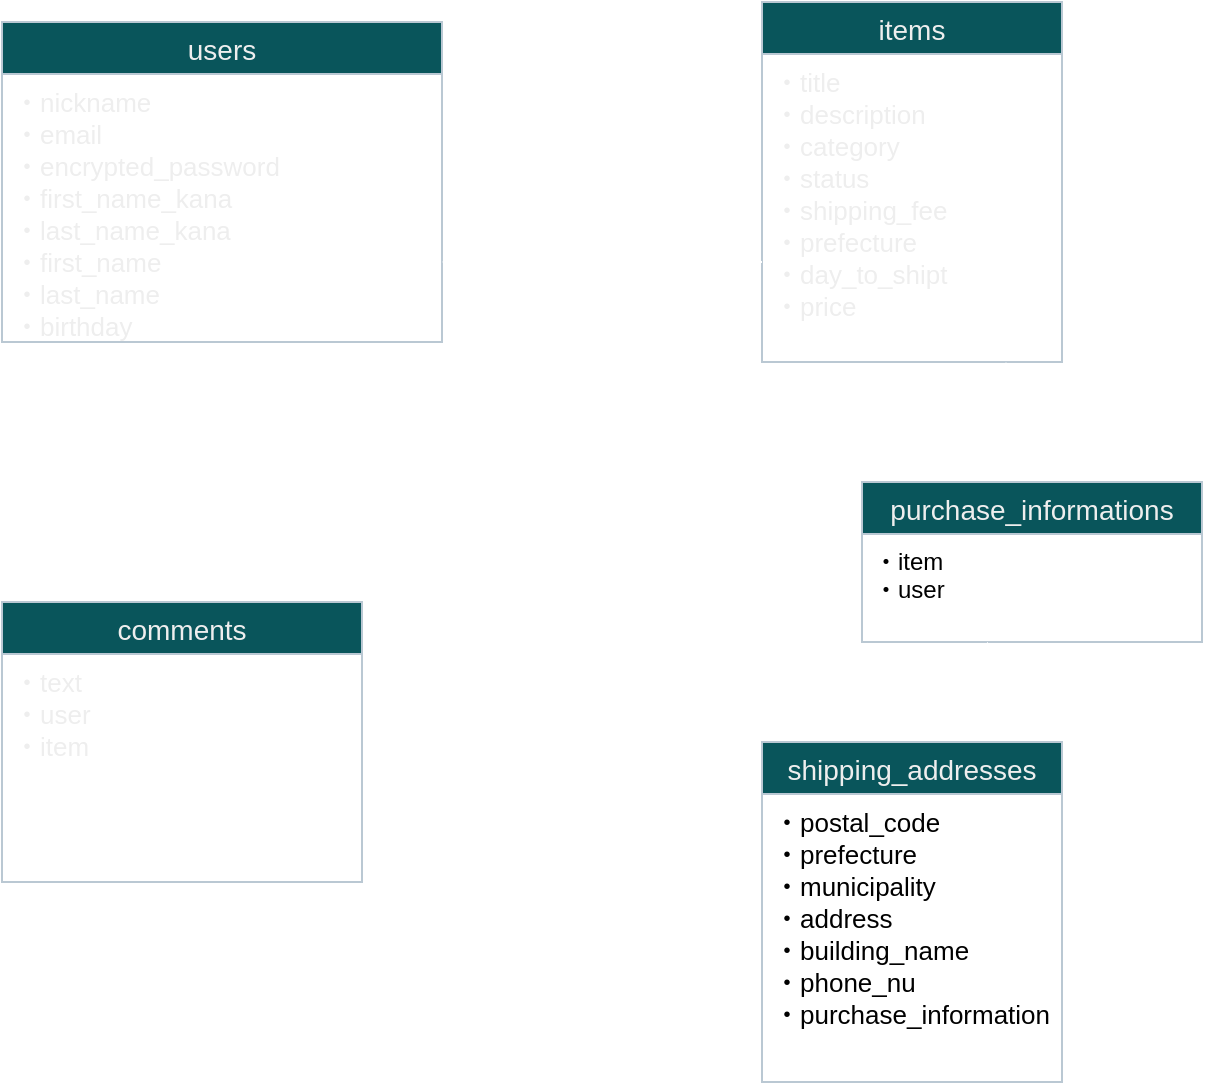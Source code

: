 <mxfile>
    <diagram id="KSoSe7xk4k43V_MYm3Ry" name="ページ1">
        <mxGraphModel dx="725" dy="602" grid="1" gridSize="10" guides="1" tooltips="1" connect="1" arrows="0" fold="1" page="1" pageScale="1" pageWidth="827" pageHeight="1169" math="0" shadow="0">
            <root>
                <mxCell id="0"/>
                <mxCell id="1" parent="0"/>
                <mxCell id="78" value="users" style="swimlane;fontStyle=0;childLayout=stackLayout;horizontal=1;startSize=26;horizontalStack=0;resizeParent=1;resizeParentMax=0;resizeLast=0;collapsible=1;marginBottom=0;align=center;fontSize=14;fillColor=#09555B;strokeColor=#BAC8D3;fontColor=#EEEEEE;" vertex="1" parent="1">
                    <mxGeometry x="90" y="40" width="220" height="160" as="geometry"/>
                </mxCell>
                <mxCell id="80" value="・nickname&#10;・email&#10;・encrypted_password&#10;・first_name_kana&#10;・last_name_kana&#10;・first_name&#10;・last_name&#10;・birthday" style="text;strokeColor=none;fillColor=none;spacingLeft=4;spacingRight=4;overflow=hidden;rotatable=0;points=[[0,0.5],[1,0.5]];portConstraint=eastwest;fontSize=13;fontColor=#EEEEEE;" vertex="1" parent="78">
                    <mxGeometry y="26" width="220" height="134" as="geometry"/>
                </mxCell>
                <mxCell id="98" value="items" style="swimlane;fontStyle=0;childLayout=stackLayout;horizontal=1;startSize=26;horizontalStack=0;resizeParent=1;resizeParentMax=0;resizeLast=0;collapsible=1;marginBottom=0;align=center;fontSize=14;fillColor=#09555B;strokeColor=#BAC8D3;fontColor=#EEEEEE;" vertex="1" parent="1">
                    <mxGeometry x="470" y="30" width="150" height="180" as="geometry"/>
                </mxCell>
                <mxCell id="99" value="・title&#10;・description&#10;・category&#10;・status&#10;・shipping_fee&#10;・prefecture&#10;・day_to_shipt&#10;・price&#10;&#10;" style="text;strokeColor=none;fillColor=none;spacingLeft=4;spacingRight=4;overflow=hidden;rotatable=0;points=[[0,0.5],[1,0.5]];portConstraint=eastwest;fontSize=13;fontColor=#EEEEEE;" vertex="1" parent="98">
                    <mxGeometry y="26" width="150" height="154" as="geometry"/>
                </mxCell>
                <mxCell id="116" style="edgeStyle=orthogonalEdgeStyle;curved=0;rounded=1;sketch=0;orthogonalLoop=1;jettySize=auto;html=1;fontSize=17;strokeColor=#FFFFFF;" edge="1" parent="1">
                    <mxGeometry relative="1" as="geometry">
                        <mxPoint x="160" y="320" as="sourcePoint"/>
                        <mxPoint x="160" y="210" as="targetPoint"/>
                        <Array as="points">
                            <mxPoint x="160" y="327"/>
                        </Array>
                    </mxGeometry>
                </mxCell>
                <mxCell id="106" value="comments" style="swimlane;fontStyle=0;childLayout=stackLayout;horizontal=1;startSize=26;horizontalStack=0;resizeParent=1;resizeParentMax=0;resizeLast=0;collapsible=1;marginBottom=0;align=center;fontSize=14;rounded=0;sketch=0;fontColor=#EEEEEE;strokeColor=#BAC8D3;fillColor=#09555B;" vertex="1" parent="1">
                    <mxGeometry x="90" y="330" width="180" height="140" as="geometry"/>
                </mxCell>
                <mxCell id="107" value="・text&#10;・user&#10;・item" style="text;strokeColor=none;fillColor=none;spacingLeft=4;spacingRight=4;overflow=hidden;rotatable=0;points=[[0,0.5],[1,0.5]];portConstraint=eastwest;fontSize=13;fontColor=#EEEEEE;" vertex="1" parent="106">
                    <mxGeometry y="26" width="180" height="114" as="geometry"/>
                </mxCell>
                <mxCell id="112" style="edgeStyle=orthogonalEdgeStyle;curved=0;rounded=1;sketch=0;orthogonalLoop=1;jettySize=auto;html=1;exitX=1;exitY=0.5;exitDx=0;exitDy=0;fontSize=17;strokeColor=none;" edge="1" parent="1" source="80">
                    <mxGeometry relative="1" as="geometry">
                        <mxPoint x="470" y="193" as="targetPoint"/>
                    </mxGeometry>
                </mxCell>
                <mxCell id="113" style="edgeStyle=orthogonalEdgeStyle;curved=0;rounded=1;sketch=0;orthogonalLoop=1;jettySize=auto;html=1;exitX=1;exitY=0.5;exitDx=0;exitDy=0;fontSize=17;strokeColor=none;" edge="1" parent="1" source="80">
                    <mxGeometry relative="1" as="geometry">
                        <mxPoint x="468" y="133" as="targetPoint"/>
                    </mxGeometry>
                </mxCell>
                <mxCell id="118" style="edgeStyle=orthogonalEdgeStyle;curved=0;rounded=1;sketch=0;orthogonalLoop=1;jettySize=auto;html=1;fontSize=17;strokeColor=#FFFFFF;entryX=0.682;entryY=-0.029;entryDx=0;entryDy=0;entryPerimeter=0;" edge="1" parent="1" target="106">
                    <mxGeometry relative="1" as="geometry">
                        <mxPoint x="213" y="220" as="sourcePoint"/>
                        <mxPoint x="230" y="320" as="targetPoint"/>
                        <Array as="points">
                            <mxPoint x="213" y="202"/>
                        </Array>
                    </mxGeometry>
                </mxCell>
                <mxCell id="119" style="edgeStyle=orthogonalEdgeStyle;curved=0;rounded=1;sketch=0;orthogonalLoop=1;jettySize=auto;html=1;fontSize=17;fillColor=#fff2cc;strokeColor=#FFFFFF;" edge="1" parent="1">
                    <mxGeometry relative="1" as="geometry">
                        <mxPoint x="470" y="160" as="sourcePoint"/>
                        <mxPoint x="310" y="160" as="targetPoint"/>
                        <Array as="points">
                            <mxPoint x="470" y="160"/>
                            <mxPoint x="314" y="160"/>
                        </Array>
                    </mxGeometry>
                </mxCell>
                <mxCell id="120" style="edgeStyle=orthogonalEdgeStyle;curved=0;rounded=1;sketch=0;orthogonalLoop=1;jettySize=auto;html=1;fontSize=17;strokeColor=#FFFFFF;" edge="1" parent="1">
                    <mxGeometry relative="1" as="geometry">
                        <mxPoint x="490" y="220" as="sourcePoint"/>
                        <mxPoint x="280" y="360" as="targetPoint"/>
                        <Array as="points">
                            <mxPoint x="490" y="360"/>
                        </Array>
                    </mxGeometry>
                </mxCell>
                <mxCell id="121" style="edgeStyle=orthogonalEdgeStyle;curved=0;rounded=1;sketch=0;orthogonalLoop=1;jettySize=auto;html=1;fontSize=17;strokeColor=#FFFFFF;entryX=-0.019;entryY=0.286;entryDx=0;entryDy=0;entryPerimeter=0;" edge="1" parent="1" target="99">
                    <mxGeometry relative="1" as="geometry">
                        <mxPoint x="460" y="100" as="targetPoint"/>
                        <mxPoint x="320" y="100" as="sourcePoint"/>
                        <Array as="points"/>
                    </mxGeometry>
                </mxCell>
                <mxCell id="133" style="edgeStyle=orthogonalEdgeStyle;curved=0;rounded=1;sketch=0;orthogonalLoop=1;jettySize=auto;html=1;fontSize=12;strokeColor=#FFFFFF;" edge="1" parent="1">
                    <mxGeometry relative="1" as="geometry">
                        <mxPoint x="280" y="210" as="targetPoint"/>
                        <mxPoint x="510" y="310" as="sourcePoint"/>
                        <Array as="points">
                            <mxPoint x="280" y="310"/>
                        </Array>
                    </mxGeometry>
                </mxCell>
                <mxCell id="135" style="edgeStyle=orthogonalEdgeStyle;curved=0;rounded=1;sketch=0;orthogonalLoop=1;jettySize=auto;html=1;fontSize=12;strokeColor=#FFFFFF;exitX=0.431;exitY=-0.06;exitDx=0;exitDy=0;exitPerimeter=0;" edge="1" parent="1" source="123">
                    <mxGeometry relative="1" as="geometry">
                        <mxPoint x="592" y="210" as="targetPoint"/>
                        <mxPoint x="592" y="260" as="sourcePoint"/>
                        <Array as="points">
                            <mxPoint x="592" y="265"/>
                        </Array>
                    </mxGeometry>
                </mxCell>
                <mxCell id="123" value="purchase_informations" style="swimlane;fontStyle=0;childLayout=stackLayout;horizontal=1;startSize=26;horizontalStack=0;resizeParent=1;resizeParentMax=0;resizeLast=0;collapsible=1;marginBottom=0;align=center;fontSize=14;rounded=0;sketch=0;fontColor=#EEEEEE;strokeColor=#BAC8D3;fillColor=#09555B;" vertex="1" parent="1">
                    <mxGeometry x="520" y="270" width="170" height="80" as="geometry"/>
                </mxCell>
                <mxCell id="124" value="・item&#10;・user" style="text;strokeColor=none;fillColor=none;spacingLeft=4;spacingRight=4;overflow=hidden;rotatable=0;points=[[0,0.5],[1,0.5]];portConstraint=eastwest;fontSize=12;" vertex="1" parent="123">
                    <mxGeometry y="26" width="170" height="54" as="geometry"/>
                </mxCell>
                <mxCell id="137" style="edgeStyle=orthogonalEdgeStyle;curved=0;rounded=1;sketch=0;orthogonalLoop=1;jettySize=auto;html=1;exitX=0.75;exitY=0;exitDx=0;exitDy=0;entryX=0.369;entryY=0.998;entryDx=0;entryDy=0;entryPerimeter=0;fontSize=12;strokeColor=#FFFFFF;" edge="1" parent="1" source="127" target="124">
                    <mxGeometry relative="1" as="geometry"/>
                </mxCell>
                <mxCell id="127" value="shipping_addresses" style="swimlane;fontStyle=0;childLayout=stackLayout;horizontal=1;startSize=26;horizontalStack=0;resizeParent=1;resizeParentMax=0;resizeLast=0;collapsible=1;marginBottom=0;align=center;fontSize=14;rounded=0;sketch=0;fontColor=#EEEEEE;strokeColor=#BAC8D3;fillColor=#09555B;direction=east;" vertex="1" parent="1">
                    <mxGeometry x="470" y="400" width="150" height="170" as="geometry"/>
                </mxCell>
                <mxCell id="128" value="・postal_code&#10;・prefecture&#10;・municipality&#10;・address&#10;・building_name&#10;・phone_nu&#10;・purchase_information&#10;" style="text;strokeColor=none;fillColor=none;spacingLeft=4;spacingRight=4;overflow=hidden;rotatable=0;points=[[0,0.5],[1,0.5]];portConstraint=eastwest;fontSize=13;" vertex="1" parent="127">
                    <mxGeometry y="26" width="150" height="144" as="geometry"/>
                </mxCell>
            </root>
        </mxGraphModel>
    </diagram>
</mxfile>